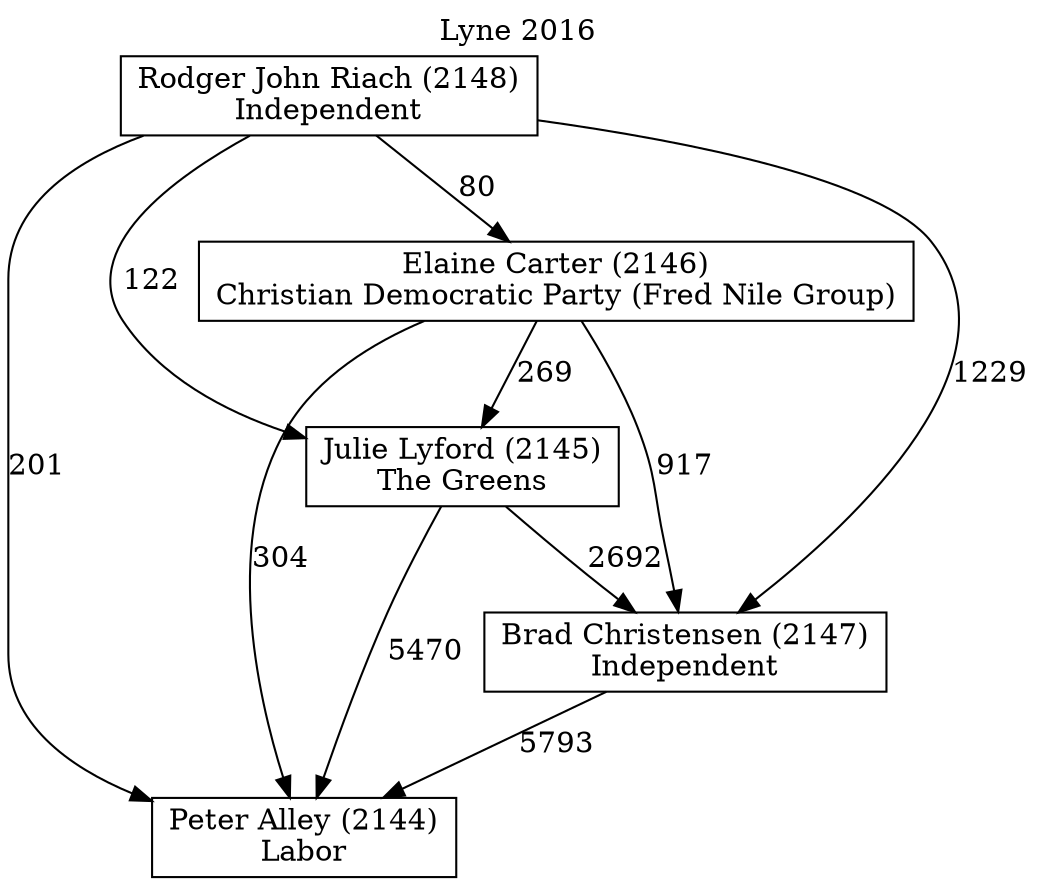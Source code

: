 // House preference flow
digraph "Peter Alley (2144)_Lyne_2016" {
	graph [label="Lyne 2016" labelloc=t mclimit=10]
	node [shape=box]
	"Rodger John Riach (2148)" [label="Rodger John Riach (2148)
Independent"]
	"Julie Lyford (2145)" [label="Julie Lyford (2145)
The Greens"]
	"Peter Alley (2144)" [label="Peter Alley (2144)
Labor"]
	"Elaine Carter (2146)" [label="Elaine Carter (2146)
Christian Democratic Party (Fred Nile Group)"]
	"Brad Christensen (2147)" [label="Brad Christensen (2147)
Independent"]
	"Rodger John Riach (2148)" -> "Brad Christensen (2147)" [label=1229]
	"Julie Lyford (2145)" -> "Peter Alley (2144)" [label=5470]
	"Elaine Carter (2146)" -> "Peter Alley (2144)" [label=304]
	"Brad Christensen (2147)" -> "Peter Alley (2144)" [label=5793]
	"Rodger John Riach (2148)" -> "Peter Alley (2144)" [label=201]
	"Elaine Carter (2146)" -> "Julie Lyford (2145)" [label=269]
	"Rodger John Riach (2148)" -> "Elaine Carter (2146)" [label=80]
	"Julie Lyford (2145)" -> "Brad Christensen (2147)" [label=2692]
	"Rodger John Riach (2148)" -> "Julie Lyford (2145)" [label=122]
	"Elaine Carter (2146)" -> "Brad Christensen (2147)" [label=917]
}
